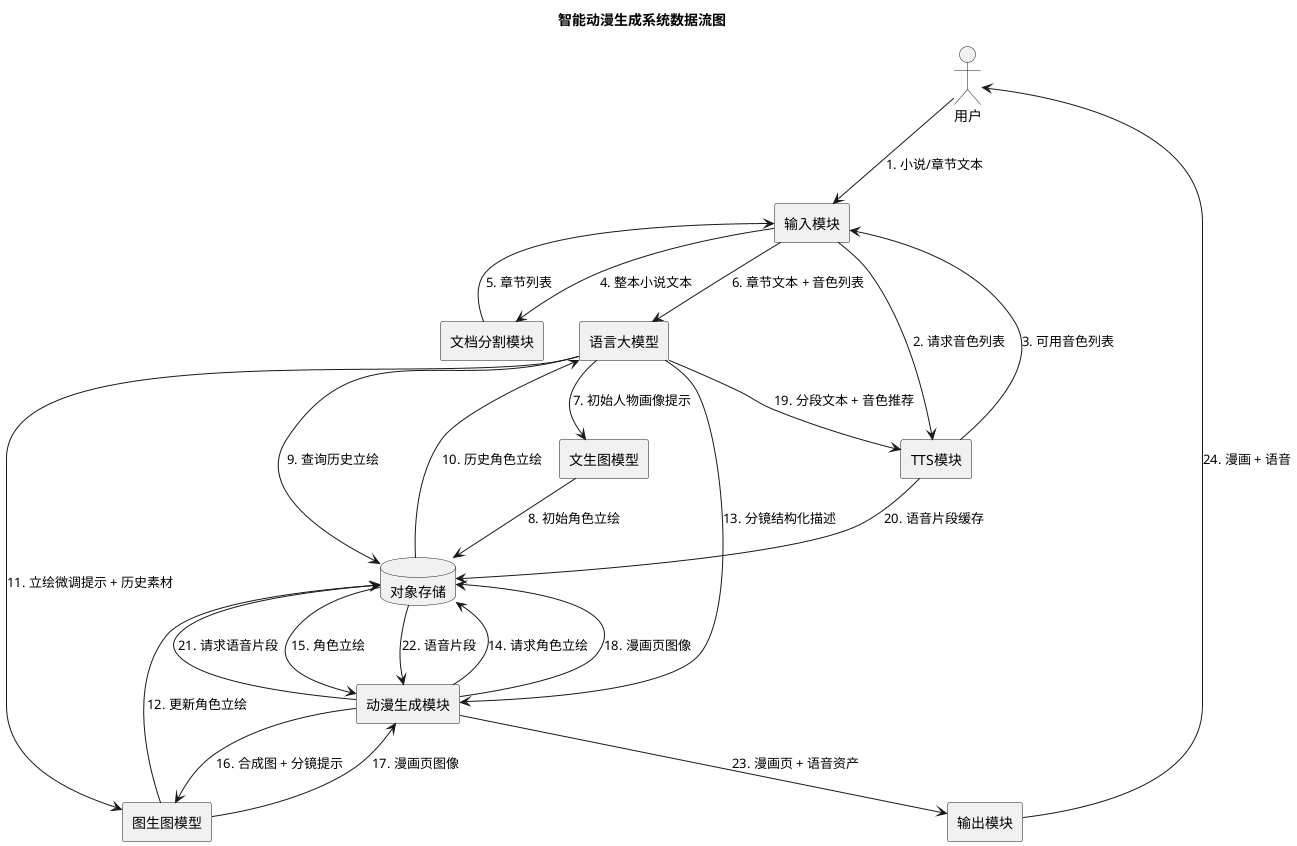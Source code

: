 @startuml 数据流图
title 智能动漫生成系统数据流图

top to bottom direction

actor 用户 as User
rectangle "输入模块" as Input
rectangle "文档分割模块" as DocSplit
rectangle "语言大模型" as LLM
rectangle "文生图模型" as Text2Img
rectangle "图生图模型" as Img2Img
rectangle "TTS模块" as TTS
database "对象存储" as Storage
rectangle "动漫生成模块" as ComicGen
rectangle "输出模块" as Output

User --> Input : 1. 小说/章节文本
Input --> TTS : 2. 请求音色列表
TTS --> Input : 3. 可用音色列表
Input --> DocSplit : 4. 整本小说文本
DocSplit --> Input : 5. 章节列表
Input --> LLM : 6. 章节文本 + 音色列表

LLM --> Text2Img : 7. 初始人物画像提示
Text2Img --> Storage : 8. 初始角色立绘
LLM --> Storage : 9. 查询历史立绘
Storage --> LLM : 10. 历史角色立绘
LLM --> Img2Img : 11. 立绘微调提示 + 历史素材
Img2Img --> Storage : 12. 更新角色立绘

LLM --> ComicGen : 13. 分镜结构化描述
ComicGen --> Storage : 14. 请求角色立绘
Storage --> ComicGen : 15. 角色立绘
ComicGen --> Img2Img : 16. 合成图 + 分镜提示
Img2Img --> ComicGen : 17. 漫画页图像
ComicGen --> Storage : 18. 漫画页图像

LLM --> TTS : 19. 分段文本 + 音色推荐
TTS --> Storage : 20. 语音片段缓存
ComicGen --> Storage : 21. 请求语音片段
Storage --> ComicGen : 22. 语音片段

ComicGen --> Output : 23. 漫画页 + 语音资产
Output --> User : 24. 漫画 + 语音

@enduml
